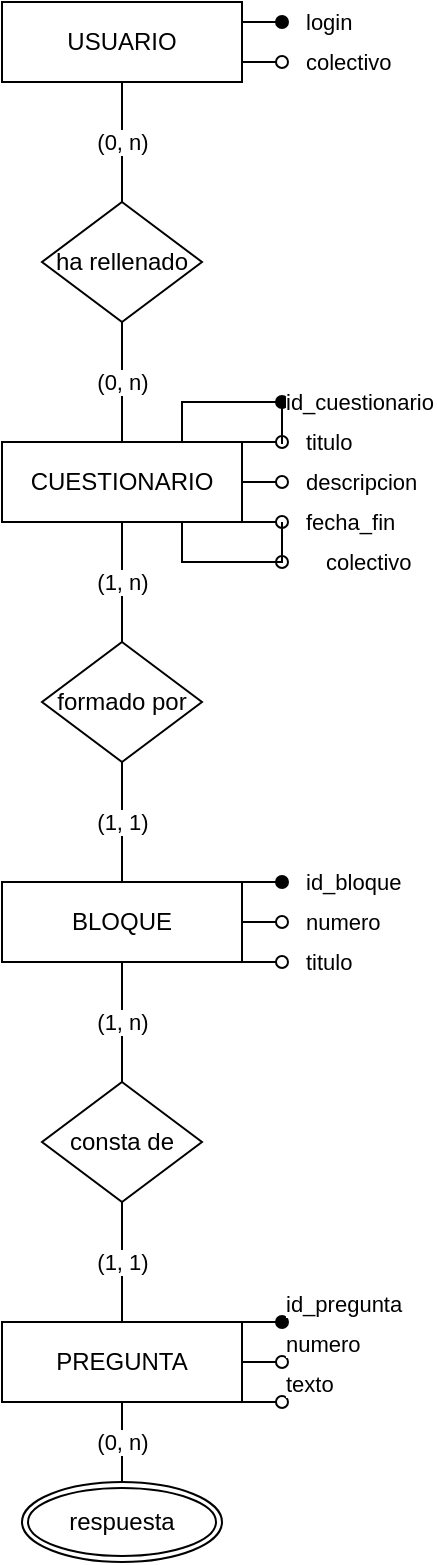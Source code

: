 <mxfile version="17.4.6" type="device"><diagram id="R2lEEEUBdFMjLlhIrx00" name="Page-1"><mxGraphModel dx="948" dy="489" grid="1" gridSize="10" guides="1" tooltips="1" connect="1" arrows="1" fold="1" page="1" pageScale="1" pageWidth="827" pageHeight="1169" math="0" shadow="0" extFonts="Permanent Marker^https://fonts.googleapis.com/css?family=Permanent+Marker"><root><mxCell id="0"/><mxCell id="1" parent="0"/><mxCell id="az94NWHXUpk0kcAOf4Yl-8" value="login" style="edgeStyle=none;rounded=0;orthogonalLoop=1;jettySize=auto;html=1;endArrow=oval;endFill=1;startArrow=none;startFill=0;labelPosition=center;verticalLabelPosition=middle;align=left;verticalAlign=middle;exitX=1;exitY=0.25;exitDx=0;exitDy=0;" parent="1" source="V0h3Uh2K9khEuizxDlOd-1" edge="1"><mxGeometry x="1" y="10" relative="1" as="geometry"><mxPoint x="180" y="50" as="targetPoint"/><mxPoint x="10" y="10" as="offset"/></mxGeometry></mxCell><mxCell id="az94NWHXUpk0kcAOf4Yl-23" value="(0, n)" style="edgeStyle=none;rounded=0;orthogonalLoop=1;jettySize=auto;html=1;exitX=0.5;exitY=1;exitDx=0;exitDy=0;startArrow=none;startFill=0;endArrow=none;endFill=0;" parent="1" source="V0h3Uh2K9khEuizxDlOd-1" target="V0h3Uh2K9khEuizxDlOd-4" edge="1"><mxGeometry relative="1" as="geometry"/></mxCell><mxCell id="YaglDZlqnz0dynP-ahU7-1" value="colectivo" style="rounded=0;orthogonalLoop=1;jettySize=auto;html=1;exitX=1;exitY=0.75;exitDx=0;exitDy=0;endArrow=oval;endFill=0;align=left;labelPosition=center;verticalLabelPosition=middle;verticalAlign=middle;" edge="1" parent="1" source="V0h3Uh2K9khEuizxDlOd-1"><mxGeometry x="1" y="10" relative="1" as="geometry"><mxPoint x="180" y="70" as="targetPoint"/><mxPoint x="10" y="10" as="offset"/></mxGeometry></mxCell><mxCell id="V0h3Uh2K9khEuizxDlOd-1" value="USUARIO" style="whiteSpace=wrap;html=1;align=center;" parent="1" vertex="1"><mxGeometry x="40" y="40" width="120" height="40" as="geometry"/></mxCell><mxCell id="az94NWHXUpk0kcAOf4Yl-15" value="id_cuestionario" style="edgeStyle=orthogonalEdgeStyle;rounded=0;orthogonalLoop=1;jettySize=auto;html=1;exitX=0.75;exitY=0;exitDx=0;exitDy=0;startArrow=none;startFill=0;endArrow=oval;endFill=1;labelPosition=center;verticalLabelPosition=middle;align=left;verticalAlign=middle;" parent="1" source="V0h3Uh2K9khEuizxDlOd-2" edge="1"><mxGeometry x="1" y="10" relative="1" as="geometry"><mxPoint x="180" y="240" as="targetPoint"/><mxPoint x="10" as="offset"/></mxGeometry></mxCell><mxCell id="az94NWHXUpk0kcAOf4Yl-17" value="colectivo" style="edgeStyle=orthogonalEdgeStyle;rounded=0;orthogonalLoop=1;jettySize=auto;html=1;exitX=0.75;exitY=1;exitDx=0;exitDy=0;startArrow=none;startFill=0;endArrow=oval;endFill=0;labelPosition=center;verticalLabelPosition=middle;align=left;verticalAlign=middle;" parent="1" source="V0h3Uh2K9khEuizxDlOd-2" edge="1"><mxGeometry x="1" y="10" relative="1" as="geometry"><mxPoint x="180" y="320" as="targetPoint"/><mxPoint x="10" as="offset"/></mxGeometry></mxCell><mxCell id="az94NWHXUpk0kcAOf4Yl-25" value="(1, n)" style="edgeStyle=none;rounded=0;orthogonalLoop=1;jettySize=auto;html=1;exitX=0.5;exitY=1;exitDx=0;exitDy=0;entryX=0.5;entryY=0;entryDx=0;entryDy=0;startArrow=none;startFill=0;endArrow=none;endFill=0;" parent="1" source="V0h3Uh2K9khEuizxDlOd-2" target="V0h3Uh2K9khEuizxDlOd-5" edge="1"><mxGeometry relative="1" as="geometry"/></mxCell><mxCell id="YaglDZlqnz0dynP-ahU7-4" value="fecha_fin" style="rounded=1;sketch=0;orthogonalLoop=1;jettySize=auto;html=1;exitX=1;exitY=1;exitDx=0;exitDy=0;endArrow=oval;endFill=0;align=left;labelPosition=center;verticalLabelPosition=middle;verticalAlign=middle;" edge="1" parent="1" source="V0h3Uh2K9khEuizxDlOd-2"><mxGeometry x="1" y="10" relative="1" as="geometry"><mxPoint x="180" y="300" as="targetPoint"/><mxPoint x="10" y="10" as="offset"/></mxGeometry></mxCell><mxCell id="YaglDZlqnz0dynP-ahU7-5" value="descripcion" style="rounded=1;sketch=0;orthogonalLoop=1;jettySize=auto;html=1;exitX=1;exitY=0.5;exitDx=0;exitDy=0;endArrow=oval;endFill=0;align=left;labelPosition=center;verticalLabelPosition=middle;verticalAlign=middle;" edge="1" parent="1" source="V0h3Uh2K9khEuizxDlOd-2"><mxGeometry x="1" y="10" relative="1" as="geometry"><mxPoint x="180" y="280" as="targetPoint"/><mxPoint x="10" y="10" as="offset"/></mxGeometry></mxCell><mxCell id="YaglDZlqnz0dynP-ahU7-6" value="titulo" style="rounded=1;sketch=0;orthogonalLoop=1;jettySize=auto;html=1;exitX=1;exitY=0;exitDx=0;exitDy=0;endArrow=oval;endFill=0;align=left;labelPosition=center;verticalLabelPosition=middle;verticalAlign=middle;" edge="1" parent="1" source="V0h3Uh2K9khEuizxDlOd-2"><mxGeometry x="1" y="10" relative="1" as="geometry"><mxPoint x="180" y="260" as="targetPoint"/><mxPoint x="10" y="10" as="offset"/></mxGeometry></mxCell><mxCell id="V0h3Uh2K9khEuizxDlOd-2" value="CUESTIONARIO" style="whiteSpace=wrap;html=1;align=center;" parent="1" vertex="1"><mxGeometry x="40" y="260" width="120" height="40" as="geometry"/></mxCell><mxCell id="az94NWHXUpk0kcAOf4Yl-18" value="id_bloque" style="edgeStyle=none;rounded=0;orthogonalLoop=1;jettySize=auto;html=1;exitX=1;exitY=0;exitDx=0;exitDy=0;startArrow=none;startFill=0;endArrow=oval;endFill=1;labelPosition=center;verticalLabelPosition=middle;align=left;verticalAlign=middle;" parent="1" source="V0h3Uh2K9khEuizxDlOd-3" edge="1"><mxGeometry x="1" y="10" relative="1" as="geometry"><mxPoint x="180" y="480" as="targetPoint"/><mxPoint x="10" y="10" as="offset"/></mxGeometry></mxCell><mxCell id="az94NWHXUpk0kcAOf4Yl-19" value="numero" style="edgeStyle=none;rounded=0;orthogonalLoop=1;jettySize=auto;html=1;exitX=1;exitY=0.5;exitDx=0;exitDy=0;startArrow=none;startFill=0;endArrow=oval;endFill=0;labelPosition=center;verticalLabelPosition=middle;align=left;verticalAlign=middle;" parent="1" source="V0h3Uh2K9khEuizxDlOd-3" edge="1"><mxGeometry x="1" y="10" relative="1" as="geometry"><mxPoint x="180" y="500" as="targetPoint"/><mxPoint x="10" y="10" as="offset"/></mxGeometry></mxCell><mxCell id="YaglDZlqnz0dynP-ahU7-7" value="titulo" style="rounded=1;sketch=0;orthogonalLoop=1;jettySize=auto;html=1;exitX=1;exitY=1;exitDx=0;exitDy=0;endArrow=oval;endFill=0;align=left;labelPosition=center;verticalLabelPosition=middle;verticalAlign=middle;" edge="1" parent="1" source="V0h3Uh2K9khEuizxDlOd-3"><mxGeometry x="1" y="10" relative="1" as="geometry"><mxPoint x="180" y="520" as="targetPoint"/><mxPoint x="10" y="10" as="offset"/></mxGeometry></mxCell><mxCell id="V0h3Uh2K9khEuizxDlOd-3" value="BLOQUE" style="whiteSpace=wrap;html=1;align=center;" parent="1" vertex="1"><mxGeometry x="40" y="480" width="120" height="40" as="geometry"/></mxCell><mxCell id="az94NWHXUpk0kcAOf4Yl-24" value="(0, n)" style="edgeStyle=none;rounded=0;orthogonalLoop=1;jettySize=auto;html=1;exitX=0.5;exitY=1;exitDx=0;exitDy=0;entryX=0.5;entryY=0;entryDx=0;entryDy=0;startArrow=none;startFill=0;endArrow=none;endFill=0;" parent="1" source="V0h3Uh2K9khEuizxDlOd-4" target="V0h3Uh2K9khEuizxDlOd-2" edge="1"><mxGeometry relative="1" as="geometry"><mxPoint x="100" y="280" as="sourcePoint"/></mxGeometry></mxCell><mxCell id="V0h3Uh2K9khEuizxDlOd-4" value="ha rellenado" style="shape=rhombus;perimeter=rhombusPerimeter;whiteSpace=wrap;html=1;align=center;" parent="1" vertex="1"><mxGeometry x="60" y="140" width="80" height="60" as="geometry"/></mxCell><mxCell id="az94NWHXUpk0kcAOf4Yl-26" value="(1, 1)" style="edgeStyle=none;rounded=0;orthogonalLoop=1;jettySize=auto;html=1;exitX=0.5;exitY=1;exitDx=0;exitDy=0;entryX=0.5;entryY=0;entryDx=0;entryDy=0;startArrow=none;startFill=0;endArrow=none;endFill=0;" parent="1" source="V0h3Uh2K9khEuizxDlOd-5" target="V0h3Uh2K9khEuizxDlOd-3" edge="1"><mxGeometry relative="1" as="geometry"/></mxCell><mxCell id="V0h3Uh2K9khEuizxDlOd-5" value="formado por" style="shape=rhombus;perimeter=rhombusPerimeter;whiteSpace=wrap;html=1;align=center;" parent="1" vertex="1"><mxGeometry x="60" y="360" width="80" height="60" as="geometry"/></mxCell><mxCell id="YaglDZlqnz0dynP-ahU7-8" value="id_pregunta" style="edgeStyle=none;rounded=0;orthogonalLoop=1;jettySize=auto;html=1;exitX=1;exitY=0;exitDx=0;exitDy=0;startArrow=none;startFill=0;endArrow=oval;endFill=1;labelPosition=right;verticalLabelPosition=top;align=left;verticalAlign=bottom;" edge="1" parent="1" source="YaglDZlqnz0dynP-ahU7-11"><mxGeometry x="1" relative="1" as="geometry"><mxPoint x="180" y="700" as="targetPoint"/><mxPoint as="offset"/></mxGeometry></mxCell><mxCell id="YaglDZlqnz0dynP-ahU7-9" value="numero" style="edgeStyle=none;rounded=0;orthogonalLoop=1;jettySize=auto;html=1;exitX=1;exitY=0.5;exitDx=0;exitDy=0;startArrow=none;startFill=0;endArrow=oval;endFill=0;labelPosition=right;verticalLabelPosition=top;align=left;verticalAlign=bottom;" edge="1" parent="1" source="YaglDZlqnz0dynP-ahU7-11"><mxGeometry x="1" relative="1" as="geometry"><mxPoint x="180" y="720" as="targetPoint"/><mxPoint as="offset"/></mxGeometry></mxCell><mxCell id="YaglDZlqnz0dynP-ahU7-10" value="texto" style="rounded=1;sketch=0;orthogonalLoop=1;jettySize=auto;html=1;exitX=1;exitY=1;exitDx=0;exitDy=0;endArrow=oval;endFill=0;align=left;labelPosition=right;verticalLabelPosition=top;verticalAlign=bottom;" edge="1" parent="1" source="YaglDZlqnz0dynP-ahU7-11"><mxGeometry x="1" relative="1" as="geometry"><mxPoint x="180" y="740" as="targetPoint"/><mxPoint as="offset"/></mxGeometry></mxCell><mxCell id="YaglDZlqnz0dynP-ahU7-11" value="PREGUNTA" style="whiteSpace=wrap;html=1;align=center;" vertex="1" parent="1"><mxGeometry x="40" y="700" width="120" height="40" as="geometry"/></mxCell><mxCell id="YaglDZlqnz0dynP-ahU7-13" value="(0, n)" style="edgeStyle=orthogonalEdgeStyle;curved=0;rounded=1;sketch=0;orthogonalLoop=1;jettySize=auto;html=1;entryX=0.5;entryY=1;entryDx=0;entryDy=0;endArrow=none;endFill=0;exitX=0.5;exitY=0;exitDx=0;exitDy=0;" edge="1" parent="1" source="YaglDZlqnz0dynP-ahU7-19" target="YaglDZlqnz0dynP-ahU7-11"><mxGeometry relative="1" as="geometry"><mxPoint x="100" y="780" as="sourcePoint"/></mxGeometry></mxCell><mxCell id="YaglDZlqnz0dynP-ahU7-14" value="(1, n)" style="edgeStyle=none;rounded=0;orthogonalLoop=1;jettySize=auto;html=1;exitX=0.5;exitY=1;exitDx=0;exitDy=0;startArrow=none;startFill=0;endArrow=none;endFill=0;" edge="1" parent="1" source="V0h3Uh2K9khEuizxDlOd-3" target="YaglDZlqnz0dynP-ahU7-16"><mxGeometry relative="1" as="geometry"><mxPoint x="560" y="270" as="sourcePoint"/><mxPoint x="620" y="270" as="targetPoint"/></mxGeometry></mxCell><mxCell id="YaglDZlqnz0dynP-ahU7-15" value="(1, 1)" style="edgeStyle=none;rounded=0;orthogonalLoop=1;jettySize=auto;html=1;exitX=0.5;exitY=1;exitDx=0;exitDy=0;entryX=0.5;entryY=0;entryDx=0;entryDy=0;startArrow=none;startFill=0;endArrow=none;endFill=0;" edge="1" parent="1" source="YaglDZlqnz0dynP-ahU7-16" target="YaglDZlqnz0dynP-ahU7-11"><mxGeometry relative="1" as="geometry"><mxPoint x="70" y="790" as="sourcePoint"/><mxPoint x="130" y="790" as="targetPoint"/></mxGeometry></mxCell><mxCell id="YaglDZlqnz0dynP-ahU7-16" value="consta de" style="shape=rhombus;perimeter=rhombusPerimeter;whiteSpace=wrap;html=1;align=center;" vertex="1" parent="1"><mxGeometry x="60" y="580" width="80" height="60" as="geometry"/></mxCell><mxCell id="YaglDZlqnz0dynP-ahU7-19" value="respuesta" style="ellipse;shape=doubleEllipse;margin=3;whiteSpace=wrap;html=1;align=center;rounded=0;sketch=0;" vertex="1" parent="1"><mxGeometry x="50" y="780" width="100" height="40" as="geometry"/></mxCell></root></mxGraphModel></diagram></mxfile>